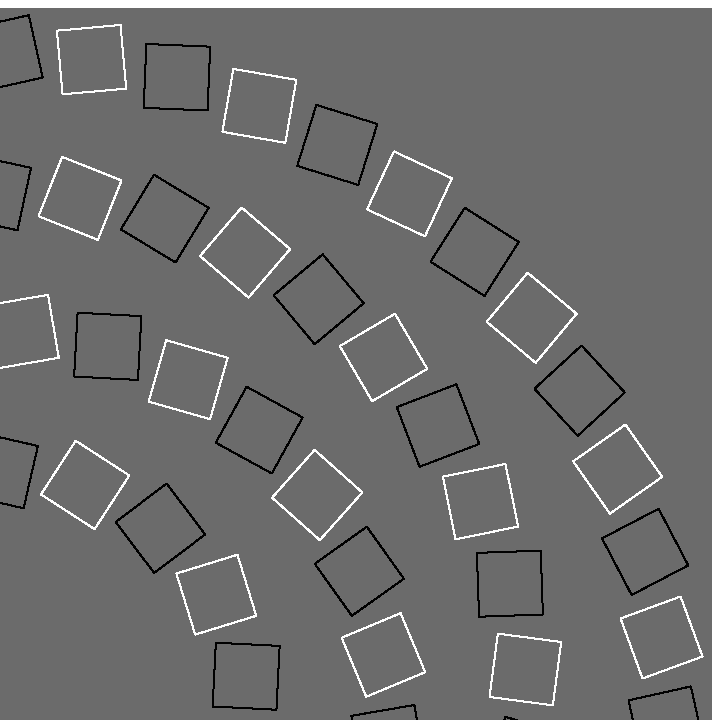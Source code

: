 \documentclass[border=5mm]{standalone}
\usepackage{luamplib}
\begin{document}
\mplibtextextlabel{enable}
\begin{mplibcode}
beginfig(1);
    path s; s = unitsquare shifted -(1/2, 1/2) scaled 23;
    for n = 1 upto 4:
        numeric N; N = 10n + 8;
        numeric a; a = 30 normaldeviate;
        for t=0 upto N-1:
            draw s rotated if odd n: - fi 13 shifted (5N * right) rotated (360 / N * t + a)
                withcolor t mod 2;
        endfor
    endfor
    picture P;
    P = currentpicture; currentpicture := nullpicture;
    fill bbox P withcolor 0.42;
    draw P;
endfig;
\end{mplibcode}
\end{document}

